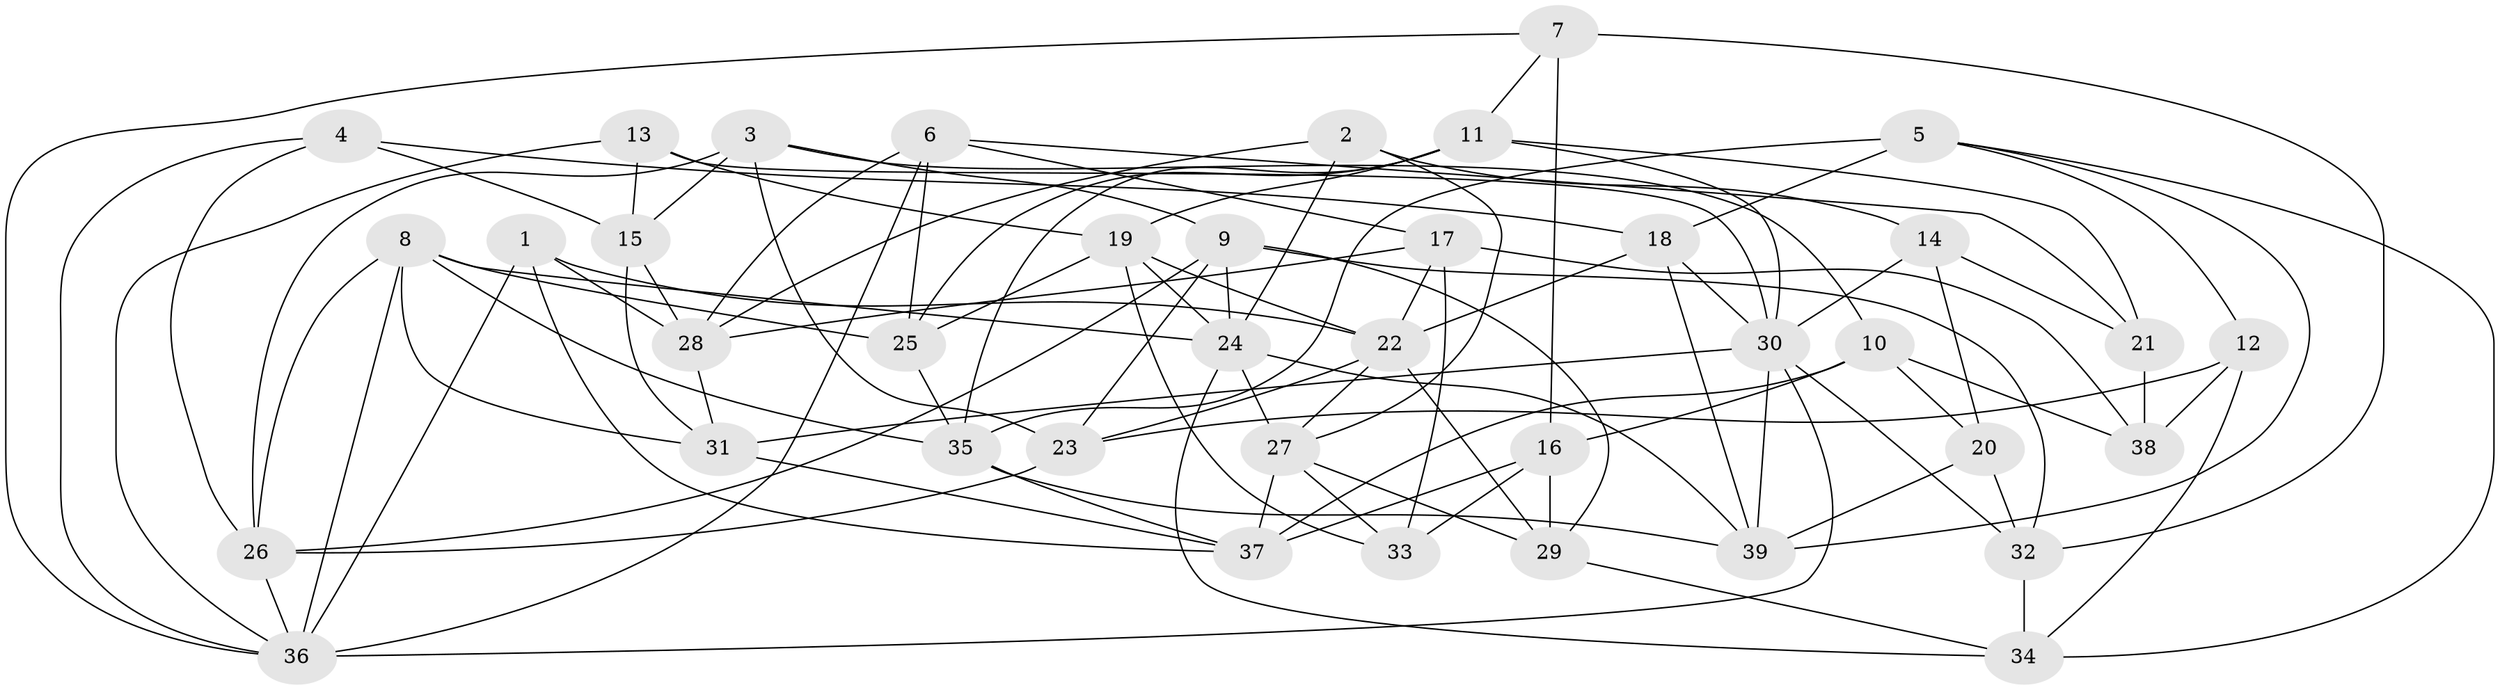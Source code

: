 // original degree distribution, {4: 1.0}
// Generated by graph-tools (version 1.1) at 2025/38/03/04/25 23:38:13]
// undirected, 39 vertices, 102 edges
graph export_dot {
  node [color=gray90,style=filled];
  1;
  2;
  3;
  4;
  5;
  6;
  7;
  8;
  9;
  10;
  11;
  12;
  13;
  14;
  15;
  16;
  17;
  18;
  19;
  20;
  21;
  22;
  23;
  24;
  25;
  26;
  27;
  28;
  29;
  30;
  31;
  32;
  33;
  34;
  35;
  36;
  37;
  38;
  39;
  1 -- 22 [weight=1.0];
  1 -- 28 [weight=1.0];
  1 -- 36 [weight=1.0];
  1 -- 37 [weight=1.0];
  2 -- 14 [weight=2.0];
  2 -- 24 [weight=2.0];
  2 -- 27 [weight=1.0];
  2 -- 28 [weight=1.0];
  3 -- 9 [weight=1.0];
  3 -- 10 [weight=1.0];
  3 -- 15 [weight=2.0];
  3 -- 23 [weight=1.0];
  3 -- 26 [weight=1.0];
  4 -- 15 [weight=1.0];
  4 -- 18 [weight=1.0];
  4 -- 26 [weight=1.0];
  4 -- 36 [weight=1.0];
  5 -- 12 [weight=1.0];
  5 -- 18 [weight=2.0];
  5 -- 34 [weight=1.0];
  5 -- 35 [weight=1.0];
  5 -- 39 [weight=1.0];
  6 -- 17 [weight=1.0];
  6 -- 21 [weight=1.0];
  6 -- 25 [weight=2.0];
  6 -- 28 [weight=1.0];
  6 -- 36 [weight=1.0];
  7 -- 11 [weight=1.0];
  7 -- 16 [weight=1.0];
  7 -- 32 [weight=1.0];
  7 -- 36 [weight=1.0];
  8 -- 24 [weight=1.0];
  8 -- 25 [weight=1.0];
  8 -- 26 [weight=1.0];
  8 -- 31 [weight=1.0];
  8 -- 35 [weight=1.0];
  8 -- 36 [weight=1.0];
  9 -- 23 [weight=1.0];
  9 -- 24 [weight=1.0];
  9 -- 26 [weight=1.0];
  9 -- 29 [weight=1.0];
  9 -- 32 [weight=1.0];
  10 -- 16 [weight=1.0];
  10 -- 20 [weight=1.0];
  10 -- 37 [weight=1.0];
  10 -- 38 [weight=2.0];
  11 -- 19 [weight=1.0];
  11 -- 21 [weight=1.0];
  11 -- 25 [weight=1.0];
  11 -- 30 [weight=1.0];
  11 -- 35 [weight=1.0];
  12 -- 23 [weight=1.0];
  12 -- 34 [weight=1.0];
  12 -- 38 [weight=1.0];
  13 -- 15 [weight=1.0];
  13 -- 19 [weight=1.0];
  13 -- 30 [weight=1.0];
  13 -- 36 [weight=1.0];
  14 -- 20 [weight=1.0];
  14 -- 21 [weight=1.0];
  14 -- 30 [weight=2.0];
  15 -- 28 [weight=1.0];
  15 -- 31 [weight=1.0];
  16 -- 29 [weight=2.0];
  16 -- 33 [weight=1.0];
  16 -- 37 [weight=1.0];
  17 -- 22 [weight=1.0];
  17 -- 28 [weight=1.0];
  17 -- 33 [weight=1.0];
  17 -- 38 [weight=2.0];
  18 -- 22 [weight=1.0];
  18 -- 30 [weight=1.0];
  18 -- 39 [weight=1.0];
  19 -- 22 [weight=1.0];
  19 -- 24 [weight=1.0];
  19 -- 25 [weight=1.0];
  19 -- 33 [weight=1.0];
  20 -- 32 [weight=1.0];
  20 -- 39 [weight=1.0];
  21 -- 38 [weight=1.0];
  22 -- 23 [weight=2.0];
  22 -- 27 [weight=1.0];
  22 -- 29 [weight=1.0];
  23 -- 26 [weight=1.0];
  24 -- 27 [weight=1.0];
  24 -- 34 [weight=1.0];
  24 -- 39 [weight=1.0];
  25 -- 35 [weight=1.0];
  26 -- 36 [weight=1.0];
  27 -- 29 [weight=1.0];
  27 -- 33 [weight=1.0];
  27 -- 37 [weight=1.0];
  28 -- 31 [weight=1.0];
  29 -- 34 [weight=1.0];
  30 -- 31 [weight=2.0];
  30 -- 32 [weight=1.0];
  30 -- 36 [weight=1.0];
  30 -- 39 [weight=1.0];
  31 -- 37 [weight=1.0];
  32 -- 34 [weight=2.0];
  35 -- 37 [weight=1.0];
  35 -- 39 [weight=1.0];
}
